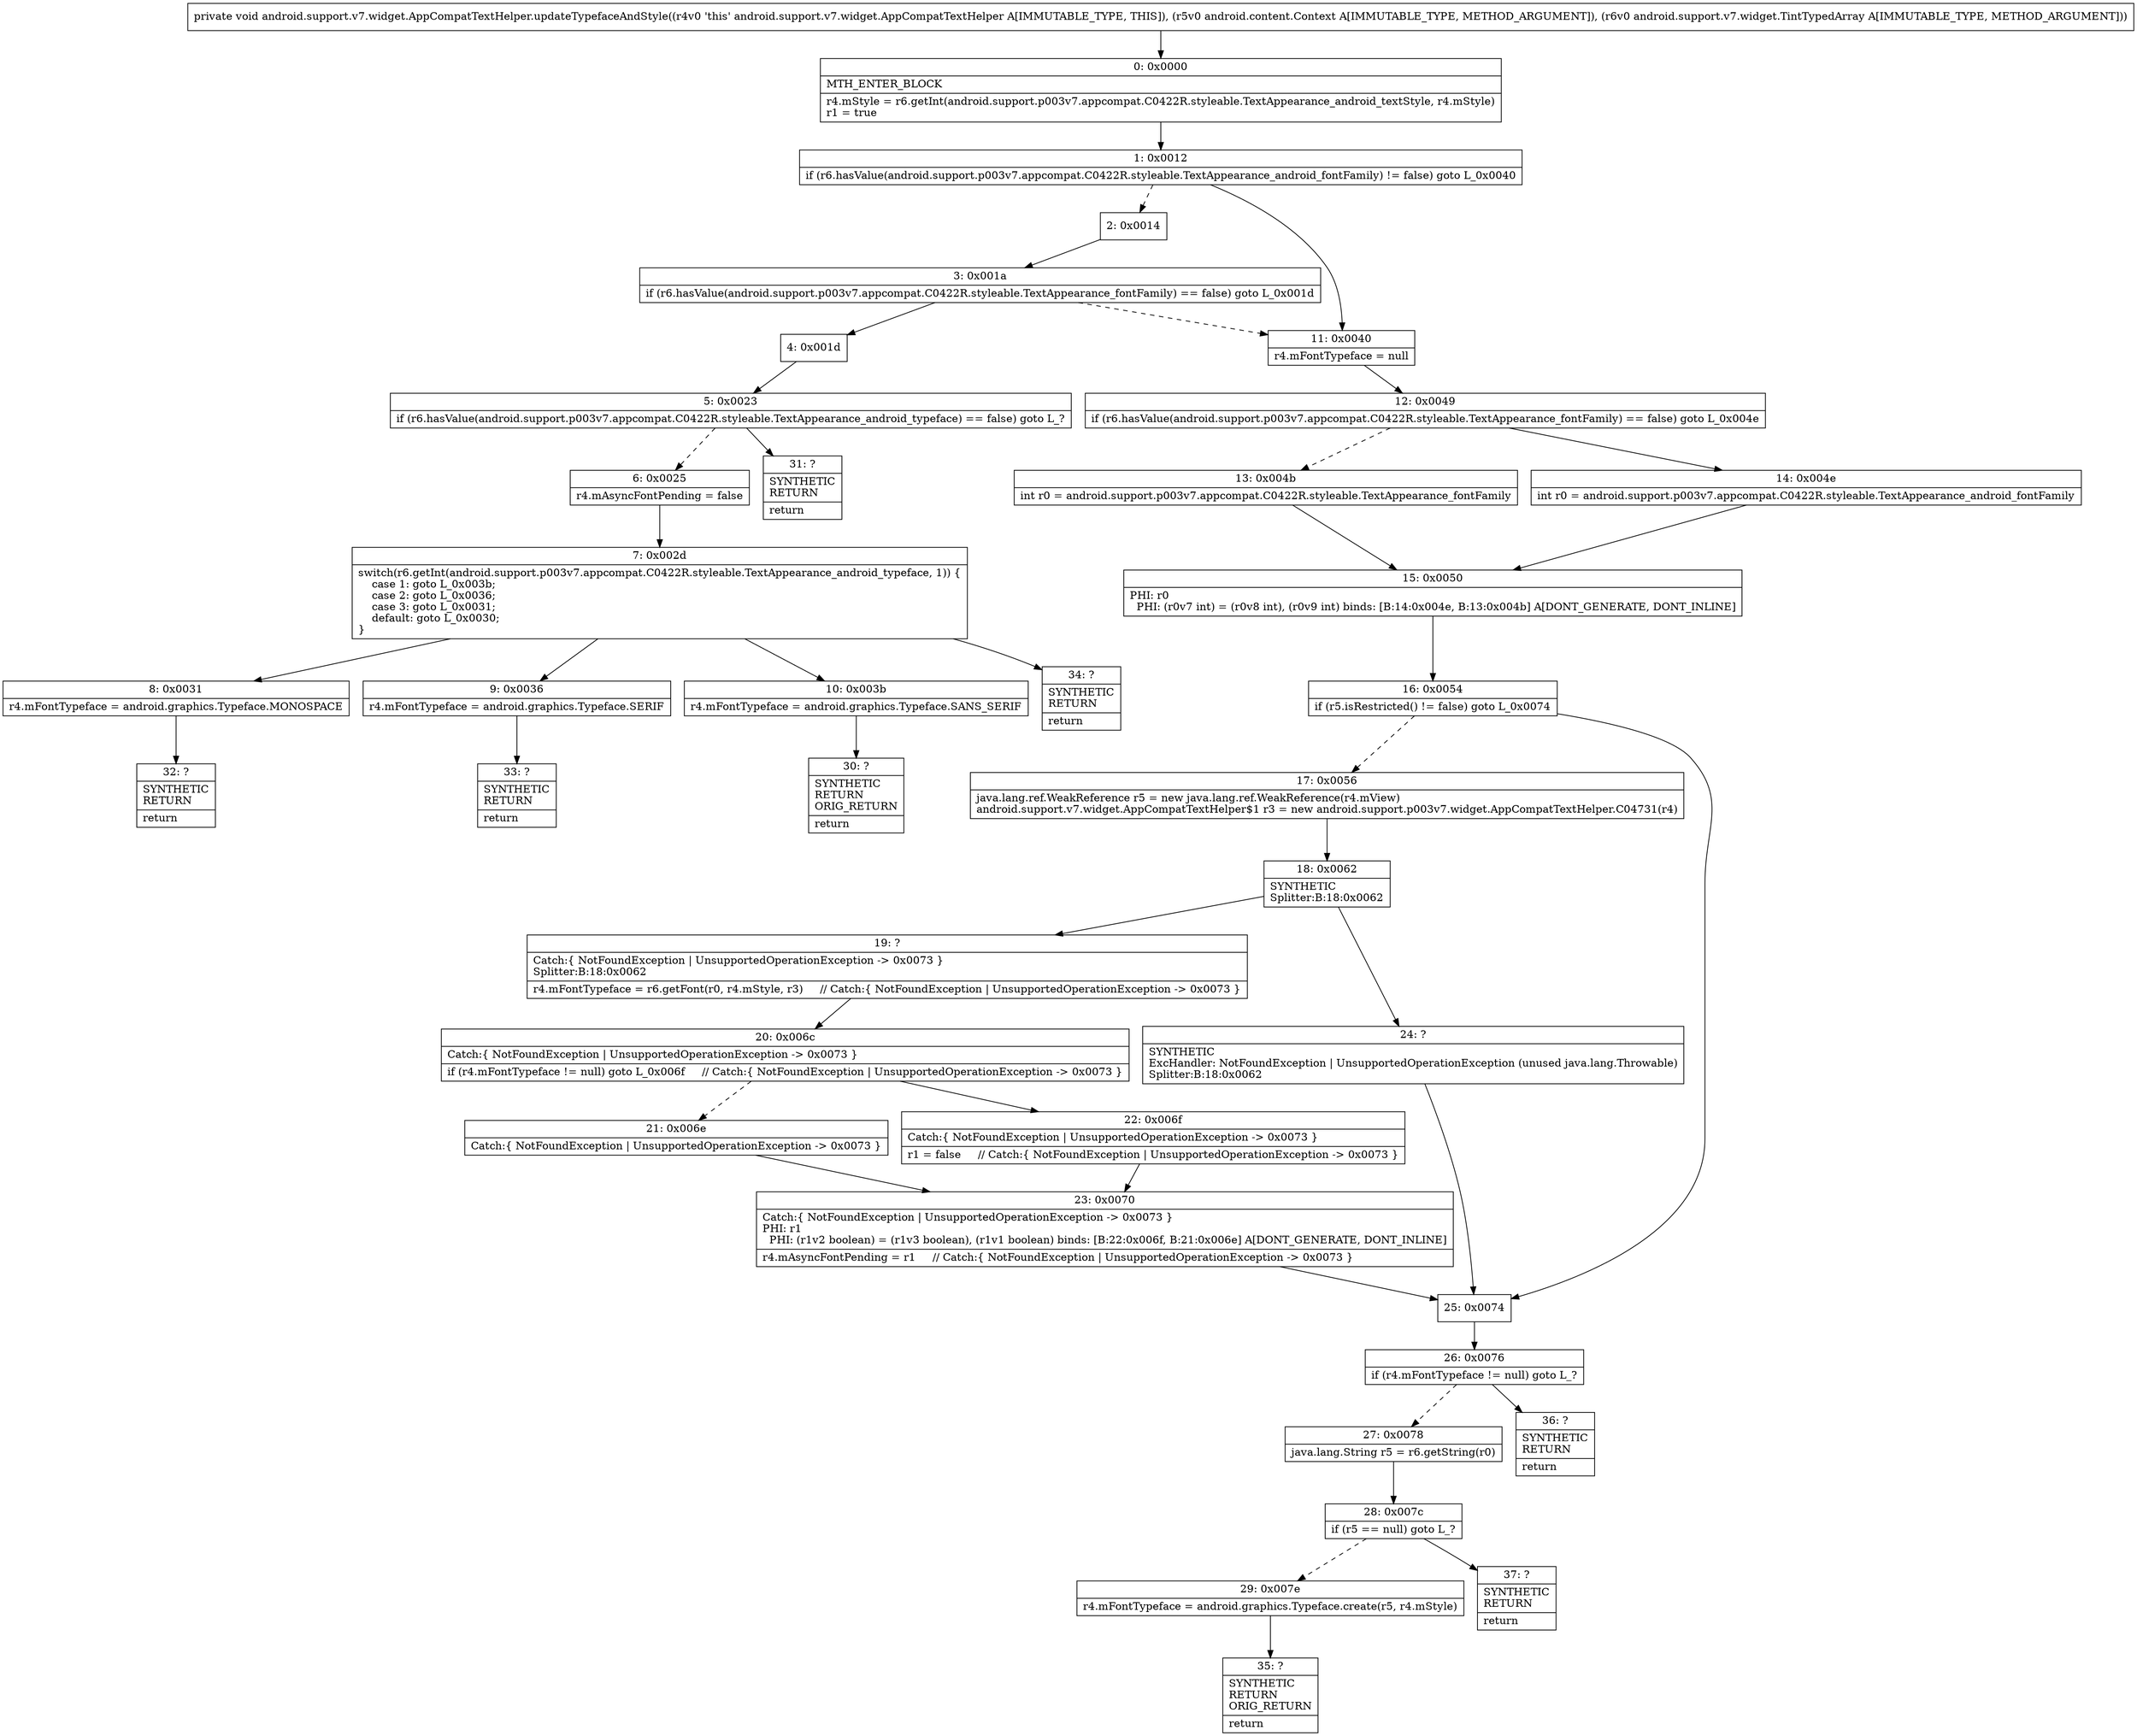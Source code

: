 digraph "CFG forandroid.support.v7.widget.AppCompatTextHelper.updateTypefaceAndStyle(Landroid\/content\/Context;Landroid\/support\/v7\/widget\/TintTypedArray;)V" {
Node_0 [shape=record,label="{0\:\ 0x0000|MTH_ENTER_BLOCK\l|r4.mStyle = r6.getInt(android.support.p003v7.appcompat.C0422R.styleable.TextAppearance_android_textStyle, r4.mStyle)\lr1 = true\l}"];
Node_1 [shape=record,label="{1\:\ 0x0012|if (r6.hasValue(android.support.p003v7.appcompat.C0422R.styleable.TextAppearance_android_fontFamily) != false) goto L_0x0040\l}"];
Node_2 [shape=record,label="{2\:\ 0x0014}"];
Node_3 [shape=record,label="{3\:\ 0x001a|if (r6.hasValue(android.support.p003v7.appcompat.C0422R.styleable.TextAppearance_fontFamily) == false) goto L_0x001d\l}"];
Node_4 [shape=record,label="{4\:\ 0x001d}"];
Node_5 [shape=record,label="{5\:\ 0x0023|if (r6.hasValue(android.support.p003v7.appcompat.C0422R.styleable.TextAppearance_android_typeface) == false) goto L_?\l}"];
Node_6 [shape=record,label="{6\:\ 0x0025|r4.mAsyncFontPending = false\l}"];
Node_7 [shape=record,label="{7\:\ 0x002d|switch(r6.getInt(android.support.p003v7.appcompat.C0422R.styleable.TextAppearance_android_typeface, 1)) \{\l    case 1: goto L_0x003b;\l    case 2: goto L_0x0036;\l    case 3: goto L_0x0031;\l    default: goto L_0x0030;\l\}\l}"];
Node_8 [shape=record,label="{8\:\ 0x0031|r4.mFontTypeface = android.graphics.Typeface.MONOSPACE\l}"];
Node_9 [shape=record,label="{9\:\ 0x0036|r4.mFontTypeface = android.graphics.Typeface.SERIF\l}"];
Node_10 [shape=record,label="{10\:\ 0x003b|r4.mFontTypeface = android.graphics.Typeface.SANS_SERIF\l}"];
Node_11 [shape=record,label="{11\:\ 0x0040|r4.mFontTypeface = null\l}"];
Node_12 [shape=record,label="{12\:\ 0x0049|if (r6.hasValue(android.support.p003v7.appcompat.C0422R.styleable.TextAppearance_fontFamily) == false) goto L_0x004e\l}"];
Node_13 [shape=record,label="{13\:\ 0x004b|int r0 = android.support.p003v7.appcompat.C0422R.styleable.TextAppearance_fontFamily\l}"];
Node_14 [shape=record,label="{14\:\ 0x004e|int r0 = android.support.p003v7.appcompat.C0422R.styleable.TextAppearance_android_fontFamily\l}"];
Node_15 [shape=record,label="{15\:\ 0x0050|PHI: r0 \l  PHI: (r0v7 int) = (r0v8 int), (r0v9 int) binds: [B:14:0x004e, B:13:0x004b] A[DONT_GENERATE, DONT_INLINE]\l}"];
Node_16 [shape=record,label="{16\:\ 0x0054|if (r5.isRestricted() != false) goto L_0x0074\l}"];
Node_17 [shape=record,label="{17\:\ 0x0056|java.lang.ref.WeakReference r5 = new java.lang.ref.WeakReference(r4.mView)\landroid.support.v7.widget.AppCompatTextHelper$1 r3 = new android.support.p003v7.widget.AppCompatTextHelper.C04731(r4)\l}"];
Node_18 [shape=record,label="{18\:\ 0x0062|SYNTHETIC\lSplitter:B:18:0x0062\l}"];
Node_19 [shape=record,label="{19\:\ ?|Catch:\{ NotFoundException \| UnsupportedOperationException \-\> 0x0073 \}\lSplitter:B:18:0x0062\l|r4.mFontTypeface = r6.getFont(r0, r4.mStyle, r3)     \/\/ Catch:\{ NotFoundException \| UnsupportedOperationException \-\> 0x0073 \}\l}"];
Node_20 [shape=record,label="{20\:\ 0x006c|Catch:\{ NotFoundException \| UnsupportedOperationException \-\> 0x0073 \}\l|if (r4.mFontTypeface != null) goto L_0x006f     \/\/ Catch:\{ NotFoundException \| UnsupportedOperationException \-\> 0x0073 \}\l}"];
Node_21 [shape=record,label="{21\:\ 0x006e|Catch:\{ NotFoundException \| UnsupportedOperationException \-\> 0x0073 \}\l}"];
Node_22 [shape=record,label="{22\:\ 0x006f|Catch:\{ NotFoundException \| UnsupportedOperationException \-\> 0x0073 \}\l|r1 = false     \/\/ Catch:\{ NotFoundException \| UnsupportedOperationException \-\> 0x0073 \}\l}"];
Node_23 [shape=record,label="{23\:\ 0x0070|Catch:\{ NotFoundException \| UnsupportedOperationException \-\> 0x0073 \}\lPHI: r1 \l  PHI: (r1v2 boolean) = (r1v3 boolean), (r1v1 boolean) binds: [B:22:0x006f, B:21:0x006e] A[DONT_GENERATE, DONT_INLINE]\l|r4.mAsyncFontPending = r1     \/\/ Catch:\{ NotFoundException \| UnsupportedOperationException \-\> 0x0073 \}\l}"];
Node_24 [shape=record,label="{24\:\ ?|SYNTHETIC\lExcHandler: NotFoundException \| UnsupportedOperationException (unused java.lang.Throwable)\lSplitter:B:18:0x0062\l}"];
Node_25 [shape=record,label="{25\:\ 0x0074}"];
Node_26 [shape=record,label="{26\:\ 0x0076|if (r4.mFontTypeface != null) goto L_?\l}"];
Node_27 [shape=record,label="{27\:\ 0x0078|java.lang.String r5 = r6.getString(r0)\l}"];
Node_28 [shape=record,label="{28\:\ 0x007c|if (r5 == null) goto L_?\l}"];
Node_29 [shape=record,label="{29\:\ 0x007e|r4.mFontTypeface = android.graphics.Typeface.create(r5, r4.mStyle)\l}"];
Node_30 [shape=record,label="{30\:\ ?|SYNTHETIC\lRETURN\lORIG_RETURN\l|return\l}"];
Node_31 [shape=record,label="{31\:\ ?|SYNTHETIC\lRETURN\l|return\l}"];
Node_32 [shape=record,label="{32\:\ ?|SYNTHETIC\lRETURN\l|return\l}"];
Node_33 [shape=record,label="{33\:\ ?|SYNTHETIC\lRETURN\l|return\l}"];
Node_34 [shape=record,label="{34\:\ ?|SYNTHETIC\lRETURN\l|return\l}"];
Node_35 [shape=record,label="{35\:\ ?|SYNTHETIC\lRETURN\lORIG_RETURN\l|return\l}"];
Node_36 [shape=record,label="{36\:\ ?|SYNTHETIC\lRETURN\l|return\l}"];
Node_37 [shape=record,label="{37\:\ ?|SYNTHETIC\lRETURN\l|return\l}"];
MethodNode[shape=record,label="{private void android.support.v7.widget.AppCompatTextHelper.updateTypefaceAndStyle((r4v0 'this' android.support.v7.widget.AppCompatTextHelper A[IMMUTABLE_TYPE, THIS]), (r5v0 android.content.Context A[IMMUTABLE_TYPE, METHOD_ARGUMENT]), (r6v0 android.support.v7.widget.TintTypedArray A[IMMUTABLE_TYPE, METHOD_ARGUMENT])) }"];
MethodNode -> Node_0;
Node_0 -> Node_1;
Node_1 -> Node_2[style=dashed];
Node_1 -> Node_11;
Node_2 -> Node_3;
Node_3 -> Node_4;
Node_3 -> Node_11[style=dashed];
Node_4 -> Node_5;
Node_5 -> Node_6[style=dashed];
Node_5 -> Node_31;
Node_6 -> Node_7;
Node_7 -> Node_8;
Node_7 -> Node_9;
Node_7 -> Node_10;
Node_7 -> Node_34;
Node_8 -> Node_32;
Node_9 -> Node_33;
Node_10 -> Node_30;
Node_11 -> Node_12;
Node_12 -> Node_13[style=dashed];
Node_12 -> Node_14;
Node_13 -> Node_15;
Node_14 -> Node_15;
Node_15 -> Node_16;
Node_16 -> Node_17[style=dashed];
Node_16 -> Node_25;
Node_17 -> Node_18;
Node_18 -> Node_19;
Node_18 -> Node_24;
Node_19 -> Node_20;
Node_20 -> Node_21[style=dashed];
Node_20 -> Node_22;
Node_21 -> Node_23;
Node_22 -> Node_23;
Node_23 -> Node_25;
Node_24 -> Node_25;
Node_25 -> Node_26;
Node_26 -> Node_27[style=dashed];
Node_26 -> Node_36;
Node_27 -> Node_28;
Node_28 -> Node_29[style=dashed];
Node_28 -> Node_37;
Node_29 -> Node_35;
}

